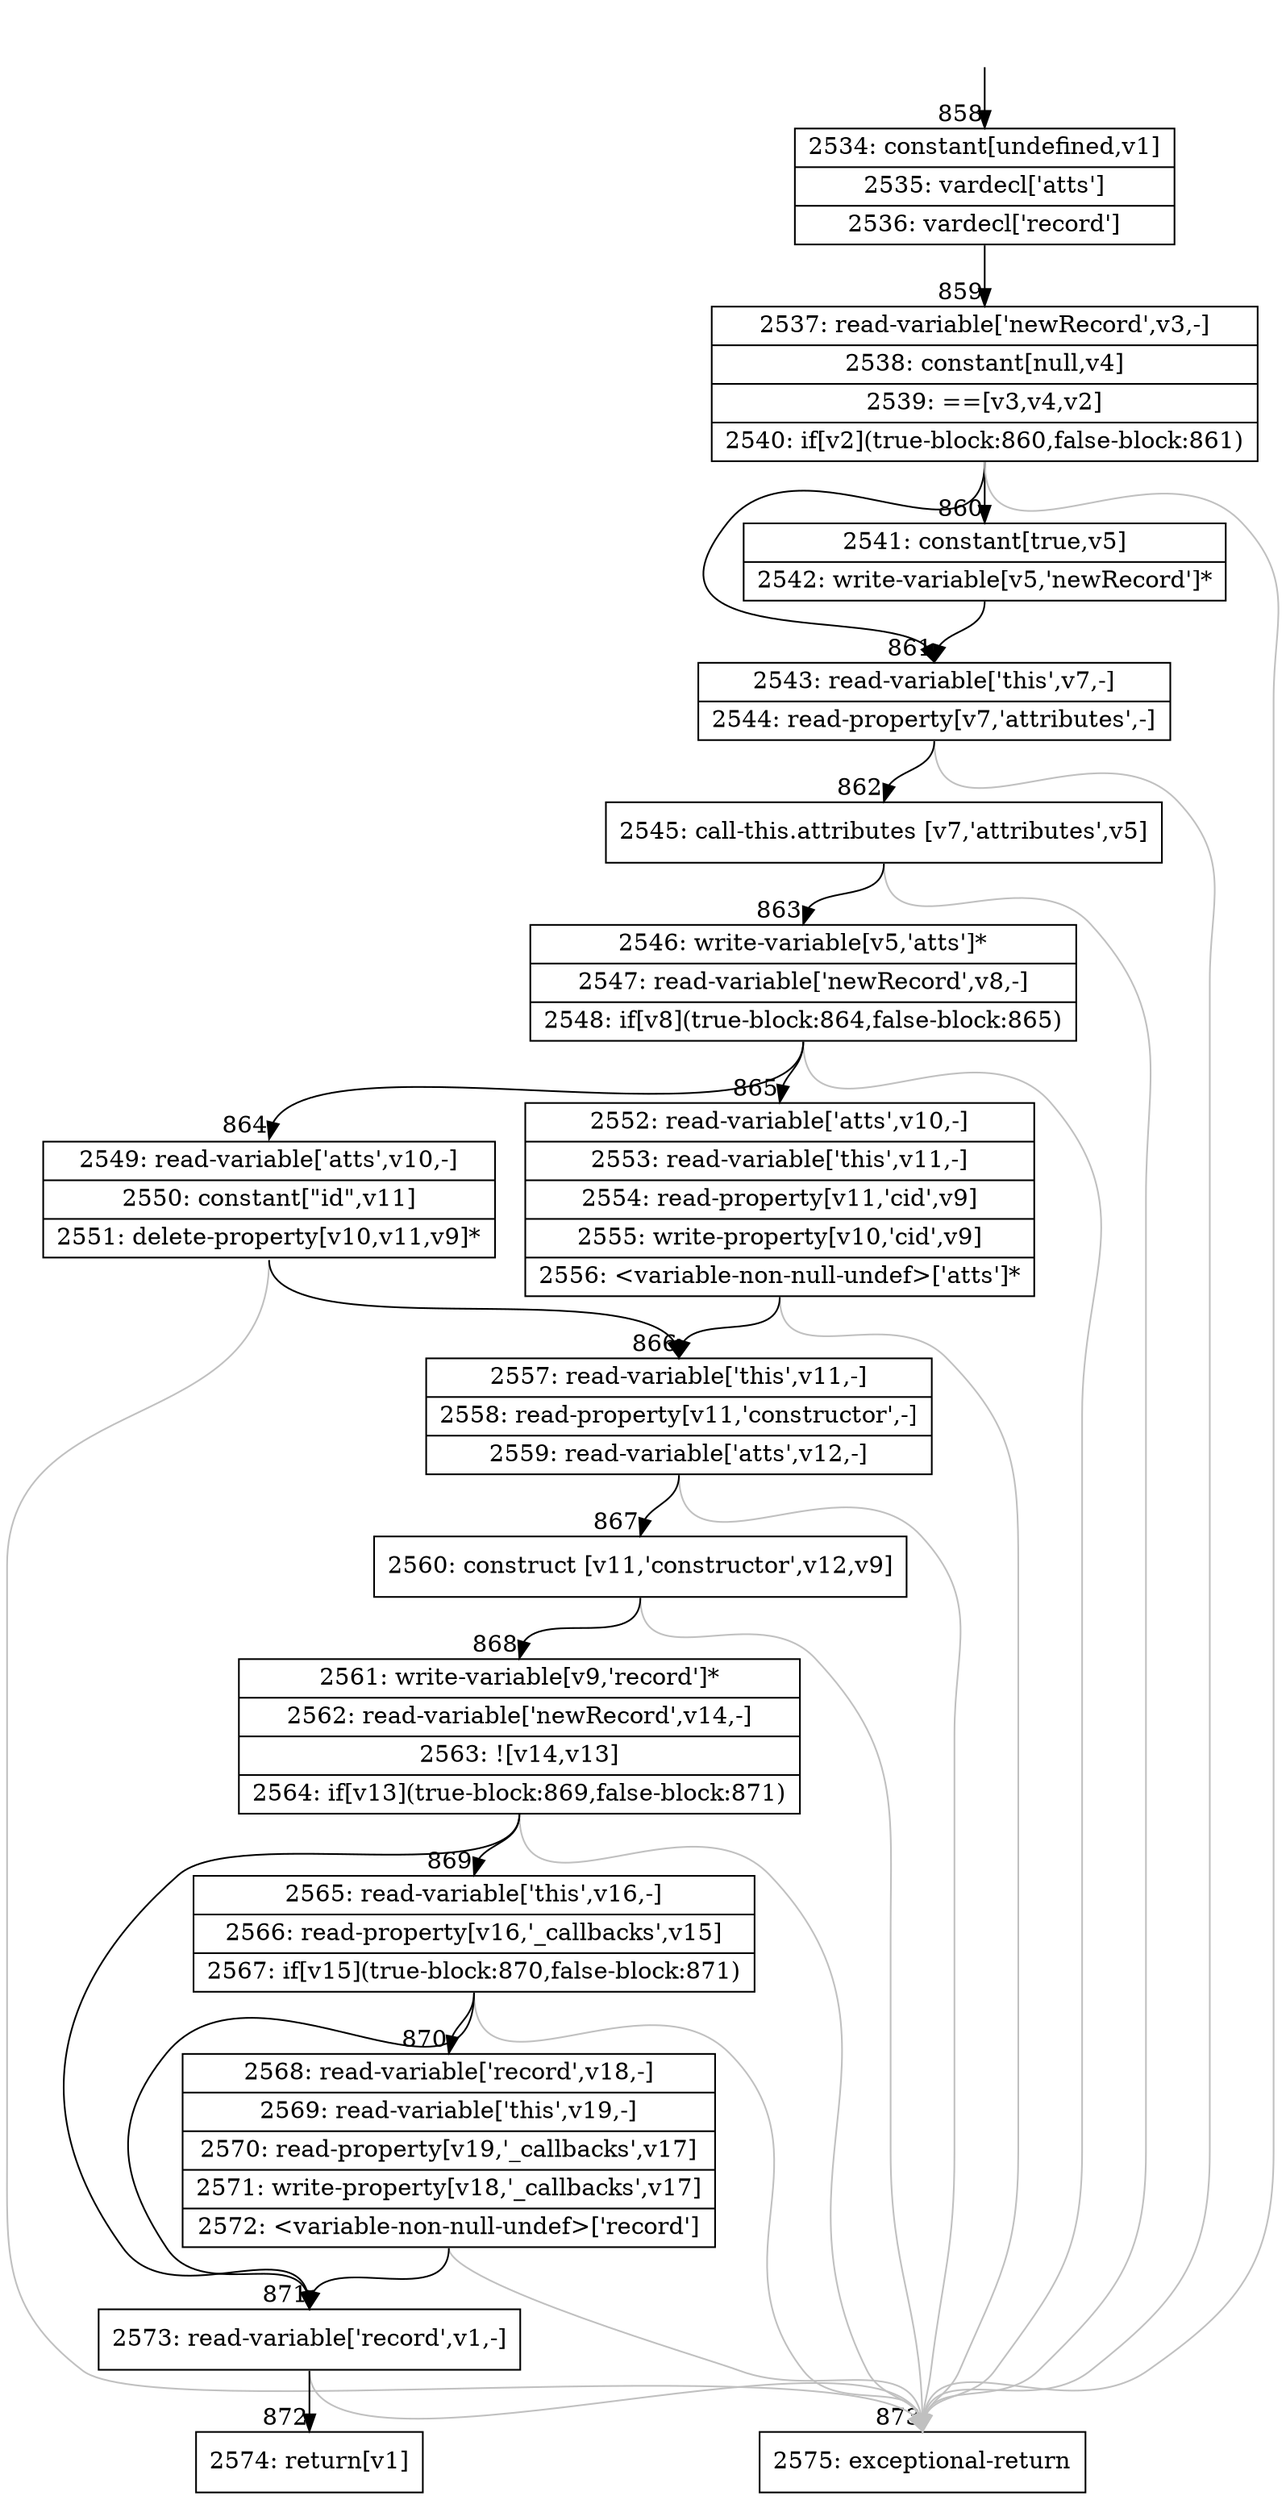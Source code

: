 digraph {
rankdir="TD"
BB_entry75[shape=none,label=""];
BB_entry75 -> BB858 [tailport=s, headport=n, headlabel="    858"]
BB858 [shape=record label="{2534: constant[undefined,v1]|2535: vardecl['atts']|2536: vardecl['record']}" ] 
BB858 -> BB859 [tailport=s, headport=n, headlabel="      859"]
BB859 [shape=record label="{2537: read-variable['newRecord',v3,-]|2538: constant[null,v4]|2539: ==[v3,v4,v2]|2540: if[v2](true-block:860,false-block:861)}" ] 
BB859 -> BB860 [tailport=s, headport=n, headlabel="      860"]
BB859 -> BB861 [tailport=s, headport=n, headlabel="      861"]
BB859 -> BB873 [tailport=s, headport=n, color=gray, headlabel="      873"]
BB860 [shape=record label="{2541: constant[true,v5]|2542: write-variable[v5,'newRecord']*}" ] 
BB860 -> BB861 [tailport=s, headport=n]
BB861 [shape=record label="{2543: read-variable['this',v7,-]|2544: read-property[v7,'attributes',-]}" ] 
BB861 -> BB862 [tailport=s, headport=n, headlabel="      862"]
BB861 -> BB873 [tailport=s, headport=n, color=gray]
BB862 [shape=record label="{2545: call-this.attributes [v7,'attributes',v5]}" ] 
BB862 -> BB863 [tailport=s, headport=n, headlabel="      863"]
BB862 -> BB873 [tailport=s, headport=n, color=gray]
BB863 [shape=record label="{2546: write-variable[v5,'atts']*|2547: read-variable['newRecord',v8,-]|2548: if[v8](true-block:864,false-block:865)}" ] 
BB863 -> BB864 [tailport=s, headport=n, headlabel="      864"]
BB863 -> BB865 [tailport=s, headport=n, headlabel="      865"]
BB863 -> BB873 [tailport=s, headport=n, color=gray]
BB864 [shape=record label="{2549: read-variable['atts',v10,-]|2550: constant[\"id\",v11]|2551: delete-property[v10,v11,v9]*}" ] 
BB864 -> BB866 [tailport=s, headport=n, headlabel="      866"]
BB864 -> BB873 [tailport=s, headport=n, color=gray]
BB865 [shape=record label="{2552: read-variable['atts',v10,-]|2553: read-variable['this',v11,-]|2554: read-property[v11,'cid',v9]|2555: write-property[v10,'cid',v9]|2556: \<variable-non-null-undef\>['atts']*}" ] 
BB865 -> BB866 [tailport=s, headport=n]
BB865 -> BB873 [tailport=s, headport=n, color=gray]
BB866 [shape=record label="{2557: read-variable['this',v11,-]|2558: read-property[v11,'constructor',-]|2559: read-variable['atts',v12,-]}" ] 
BB866 -> BB867 [tailport=s, headport=n, headlabel="      867"]
BB866 -> BB873 [tailport=s, headport=n, color=gray]
BB867 [shape=record label="{2560: construct [v11,'constructor',v12,v9]}" ] 
BB867 -> BB868 [tailport=s, headport=n, headlabel="      868"]
BB867 -> BB873 [tailport=s, headport=n, color=gray]
BB868 [shape=record label="{2561: write-variable[v9,'record']*|2562: read-variable['newRecord',v14,-]|2563: ![v14,v13]|2564: if[v13](true-block:869,false-block:871)}" ] 
BB868 -> BB869 [tailport=s, headport=n, headlabel="      869"]
BB868 -> BB871 [tailport=s, headport=n, headlabel="      871"]
BB868 -> BB873 [tailport=s, headport=n, color=gray]
BB869 [shape=record label="{2565: read-variable['this',v16,-]|2566: read-property[v16,'_callbacks',v15]|2567: if[v15](true-block:870,false-block:871)}" ] 
BB869 -> BB871 [tailport=s, headport=n]
BB869 -> BB870 [tailport=s, headport=n, headlabel="      870"]
BB869 -> BB873 [tailport=s, headport=n, color=gray]
BB870 [shape=record label="{2568: read-variable['record',v18,-]|2569: read-variable['this',v19,-]|2570: read-property[v19,'_callbacks',v17]|2571: write-property[v18,'_callbacks',v17]|2572: \<variable-non-null-undef\>['record']}" ] 
BB870 -> BB871 [tailport=s, headport=n]
BB870 -> BB873 [tailport=s, headport=n, color=gray]
BB871 [shape=record label="{2573: read-variable['record',v1,-]}" ] 
BB871 -> BB872 [tailport=s, headport=n, headlabel="      872"]
BB871 -> BB873 [tailport=s, headport=n, color=gray]
BB872 [shape=record label="{2574: return[v1]}" ] 
BB873 [shape=record label="{2575: exceptional-return}" ] 
//#$~ 752
}
